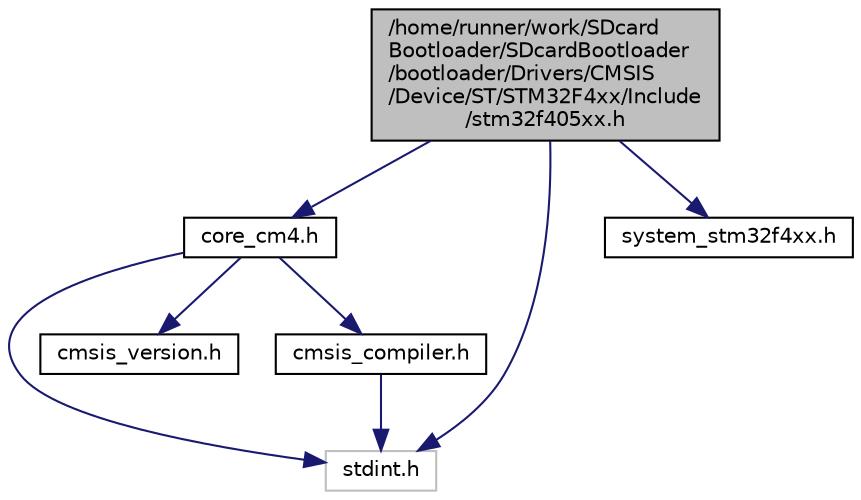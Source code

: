 digraph "/home/runner/work/SDcardBootloader/SDcardBootloader/bootloader/Drivers/CMSIS/Device/ST/STM32F4xx/Include/stm32f405xx.h"
{
 // LATEX_PDF_SIZE
  edge [fontname="Helvetica",fontsize="10",labelfontname="Helvetica",labelfontsize="10"];
  node [fontname="Helvetica",fontsize="10",shape=record];
  Node1 [label="/home/runner/work/SDcard\lBootloader/SDcardBootloader\l/bootloader/Drivers/CMSIS\l/Device/ST/STM32F4xx/Include\l/stm32f405xx.h",height=0.2,width=0.4,color="black", fillcolor="grey75", style="filled", fontcolor="black",tooltip="CMSIS STM32F405xx Device Peripheral Access Layer Header File."];
  Node1 -> Node2 [color="midnightblue",fontsize="10",style="solid"];
  Node2 [label="core_cm4.h",height=0.2,width=0.4,color="black", fillcolor="white", style="filled",URL="$core__cm4_8h.html",tooltip="CMSIS Cortex-M4 Core Peripheral Access Layer Header File."];
  Node2 -> Node3 [color="midnightblue",fontsize="10",style="solid"];
  Node3 [label="stdint.h",height=0.2,width=0.4,color="grey75", fillcolor="white", style="filled",tooltip=" "];
  Node2 -> Node4 [color="midnightblue",fontsize="10",style="solid"];
  Node4 [label="cmsis_version.h",height=0.2,width=0.4,color="black", fillcolor="white", style="filled",URL="$cmsis__version_8h.html",tooltip="CMSIS Core(M) Version definitions."];
  Node2 -> Node5 [color="midnightblue",fontsize="10",style="solid"];
  Node5 [label="cmsis_compiler.h",height=0.2,width=0.4,color="black", fillcolor="white", style="filled",URL="$cmsis__compiler_8h.html",tooltip="CMSIS compiler generic header file."];
  Node5 -> Node3 [color="midnightblue",fontsize="10",style="solid"];
  Node1 -> Node6 [color="midnightblue",fontsize="10",style="solid"];
  Node6 [label="system_stm32f4xx.h",height=0.2,width=0.4,color="black", fillcolor="white", style="filled",URL="$system__stm32f4xx_8h.html",tooltip="CMSIS Cortex-M4 Device System Source File for STM32F4xx devices."];
  Node1 -> Node3 [color="midnightblue",fontsize="10",style="solid"];
}
